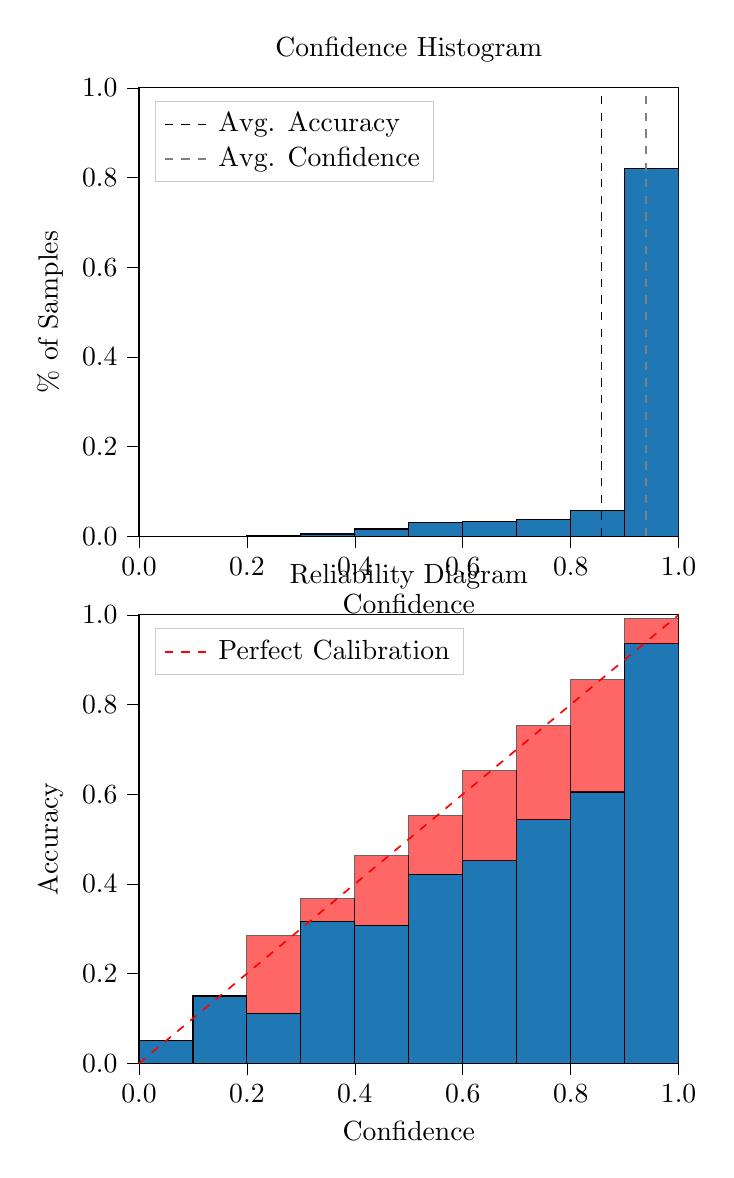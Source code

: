 % This file was created by tikzplotlib v0.9.8.
\begin{tikzpicture}

\definecolor{color0}{rgb}{0.122,0.467,0.706}

\begin{groupplot}[group style={group size=1 by 2}]
\nextgroupplot[
legend cell align={left},
legend style={
  fill opacity=0.8,
  draw opacity=1,
  text opacity=1,
  at={(0.03,0.97)},
  anchor=north west,
  draw=white!80!black
},
tick align=outside,
tick pos=left,
title={Confidence Histogram},
x grid style={white!69.02!black},
xlabel={Confidence},
xmin=0, xmax=1,
xtick style={color=black},
xtick={0,0.2,0.4,0.6,0.8,1},
xticklabels={0.0,0.2,0.4,0.6,0.8,1.0},
y grid style={white!69.02!black},
ylabel={\% of Samples},
ymin=0, ymax=1,
ytick style={color=black},
ytick={0,0.2,0.4,0.6,0.8,1},
yticklabels={0.0,0.2,0.4,0.6,0.8,1.0}
]
\draw[draw=black,fill=color0] (axis cs:-6.939e-18,0) rectangle (axis cs:0.1,0);
\draw[draw=black,fill=color0] (axis cs:0.1,0) rectangle (axis cs:0.2,0);
\draw[draw=black,fill=color0] (axis cs:0.2,0) rectangle (axis cs:0.3,0.001);
\draw[draw=black,fill=color0] (axis cs:0.3,0) rectangle (axis cs:0.4,0.005);
\draw[draw=black,fill=color0] (axis cs:0.4,0) rectangle (axis cs:0.5,0.016);
\draw[draw=black,fill=color0] (axis cs:0.5,0) rectangle (axis cs:0.6,0.03);
\draw[draw=black,fill=color0] (axis cs:0.6,0) rectangle (axis cs:0.7,0.033);
\draw[draw=black,fill=color0] (axis cs:0.7,0) rectangle (axis cs:0.8,0.038);
\draw[draw=black,fill=color0] (axis cs:0.8,0) rectangle (axis cs:0.9,0.057);
\draw[draw=black,fill=color0] (axis cs:0.9,0) rectangle (axis cs:1,0.82);
\addplot [semithick, black, dashed]
table {%
0.857 0
0.857 1
};
\addlegendentry{Avg. Accuracy}
\addplot [semithick, white!50.196!black, dashed]
table {%
0.939 0
0.939 1
};
\addlegendentry{Avg. Confidence}

\nextgroupplot[
legend cell align={left},
legend style={
  fill opacity=0.8,
  draw opacity=1,
  text opacity=1,
  at={(0.03,0.97)},
  anchor=north west,
  draw=white!80!black
},
tick align=outside,
tick pos=left,
title={Reliability Diagram},
x grid style={white!69.02!black},
xlabel={Confidence},
xmin=0, xmax=1,
xtick style={color=black},
xtick={0,0.2,0.4,0.6,0.8,1},
xticklabels={0.0,0.2,0.4,0.6,0.8,1.0},
y grid style={white!69.02!black},
ylabel={Accuracy},
ymin=0, ymax=1,
ytick style={color=black},
ytick={0,0.2,0.4,0.6,0.8,1},
yticklabels={0.0,0.2,0.4,0.6,0.8,1.0}
]
\draw[draw=black,fill=color0] (axis cs:-6.939e-18,0) rectangle (axis cs:0.1,0.05);
\draw[draw=black,fill=color0] (axis cs:0.1,0) rectangle (axis cs:0.2,0.15);
\draw[draw=black,fill=color0] (axis cs:0.2,0) rectangle (axis cs:0.3,0.111);
\draw[draw=black,fill=color0] (axis cs:0.3,0) rectangle (axis cs:0.4,0.317);
\draw[draw=black,fill=color0] (axis cs:0.4,0) rectangle (axis cs:0.5,0.308);
\draw[draw=black,fill=color0] (axis cs:0.5,0) rectangle (axis cs:0.6,0.422);
\draw[draw=black,fill=color0] (axis cs:0.6,0) rectangle (axis cs:0.7,0.452);
\draw[draw=black,fill=color0] (axis cs:0.7,0) rectangle (axis cs:0.8,0.543);
\draw[draw=black,fill=color0] (axis cs:0.8,0) rectangle (axis cs:0.9,0.605);
\draw[draw=black,fill=color0] (axis cs:0.9,0) rectangle (axis cs:1,0.936);
\draw[draw=black,fill=red,opacity=0.6] (axis cs:-6.939e-18,0.05) rectangle (axis cs:0.1,0.05);
\draw[draw=black,fill=red,opacity=0.6] (axis cs:0.1,0.15) rectangle (axis cs:0.2,0.15);
\draw[draw=black,fill=red,opacity=0.6] (axis cs:0.2,0.111) rectangle (axis cs:0.3,0.284);
\draw[draw=black,fill=red,opacity=0.6] (axis cs:0.3,0.317) rectangle (axis cs:0.4,0.367);
\draw[draw=black,fill=red,opacity=0.6] (axis cs:0.4,0.308) rectangle (axis cs:0.5,0.463);
\draw[draw=black,fill=red,opacity=0.6] (axis cs:0.5,0.422) rectangle (axis cs:0.6,0.552);
\draw[draw=black,fill=red,opacity=0.6] (axis cs:0.6,0.452) rectangle (axis cs:0.7,0.652);
\draw[draw=black,fill=red,opacity=0.6] (axis cs:0.7,0.543) rectangle (axis cs:0.8,0.753);
\draw[draw=black,fill=red,opacity=0.6] (axis cs:0.8,0.605) rectangle (axis cs:0.9,0.855);
\draw[draw=black,fill=red,opacity=0.6] (axis cs:0.9,0.936) rectangle (axis cs:1,0.992);
\addplot [semithick, red, dashed]
table {%
0 0
1 1
};
\addlegendentry{Perfect Calibration}
\end{groupplot}

\end{tikzpicture}
